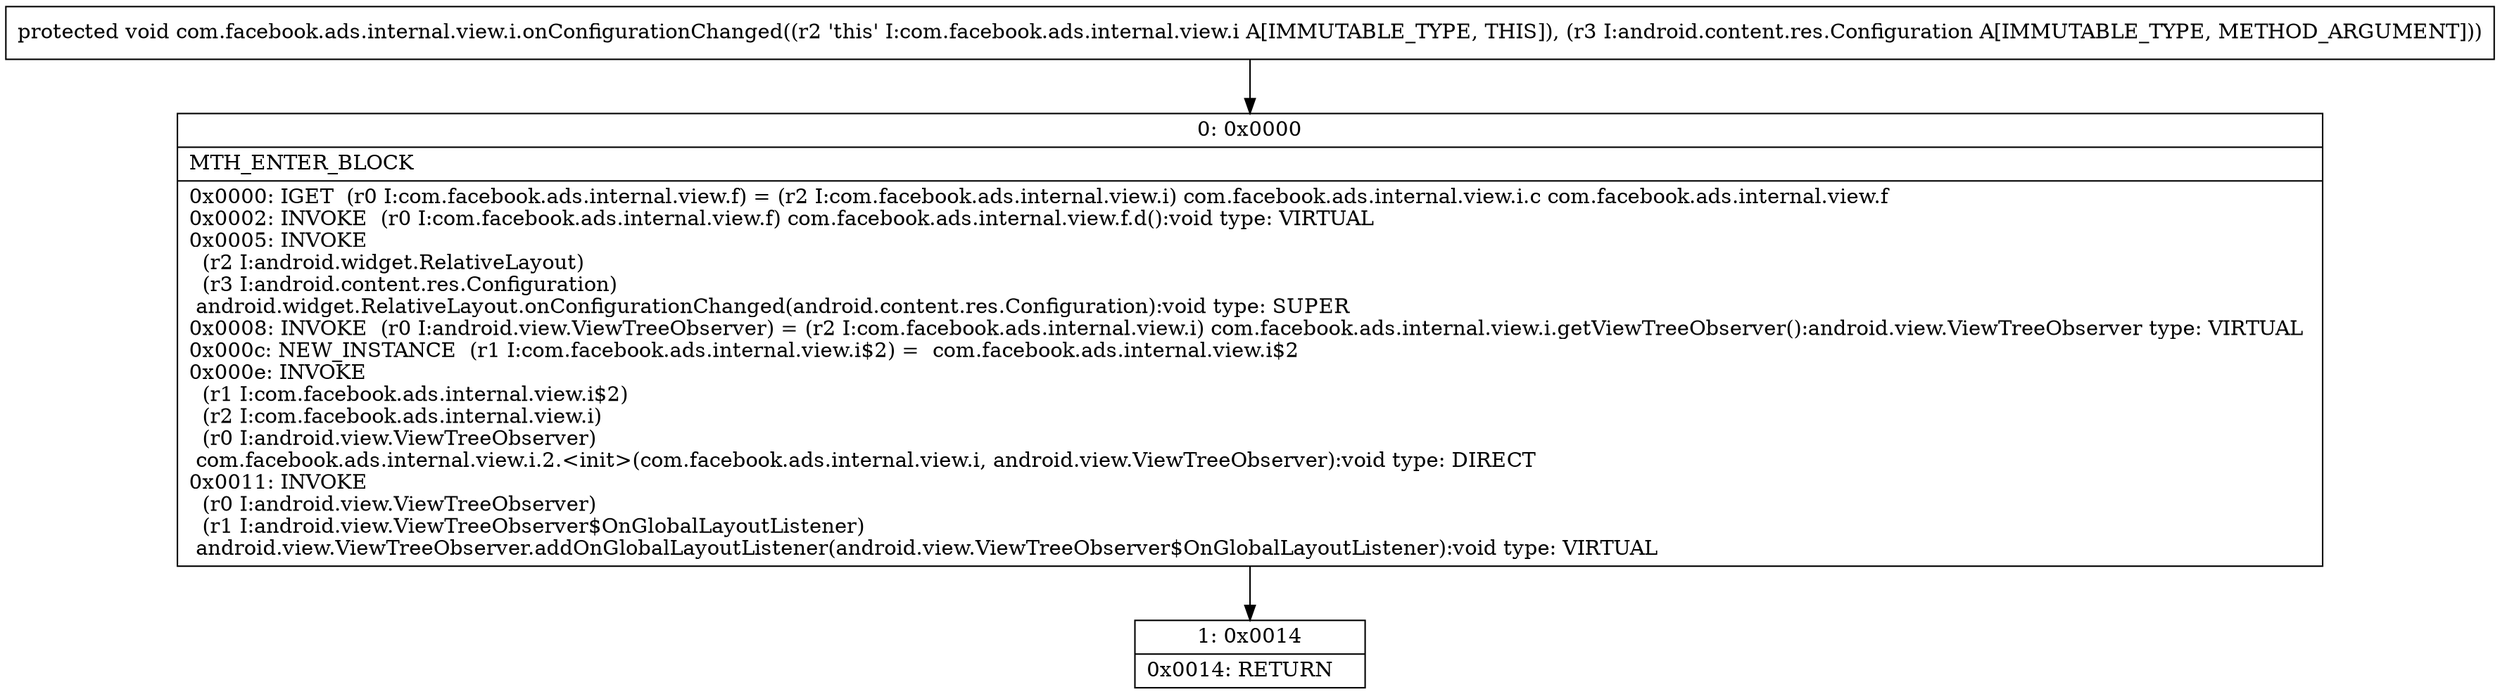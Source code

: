 digraph "CFG forcom.facebook.ads.internal.view.i.onConfigurationChanged(Landroid\/content\/res\/Configuration;)V" {
Node_0 [shape=record,label="{0\:\ 0x0000|MTH_ENTER_BLOCK\l|0x0000: IGET  (r0 I:com.facebook.ads.internal.view.f) = (r2 I:com.facebook.ads.internal.view.i) com.facebook.ads.internal.view.i.c com.facebook.ads.internal.view.f \l0x0002: INVOKE  (r0 I:com.facebook.ads.internal.view.f) com.facebook.ads.internal.view.f.d():void type: VIRTUAL \l0x0005: INVOKE  \l  (r2 I:android.widget.RelativeLayout)\l  (r3 I:android.content.res.Configuration)\l android.widget.RelativeLayout.onConfigurationChanged(android.content.res.Configuration):void type: SUPER \l0x0008: INVOKE  (r0 I:android.view.ViewTreeObserver) = (r2 I:com.facebook.ads.internal.view.i) com.facebook.ads.internal.view.i.getViewTreeObserver():android.view.ViewTreeObserver type: VIRTUAL \l0x000c: NEW_INSTANCE  (r1 I:com.facebook.ads.internal.view.i$2) =  com.facebook.ads.internal.view.i$2 \l0x000e: INVOKE  \l  (r1 I:com.facebook.ads.internal.view.i$2)\l  (r2 I:com.facebook.ads.internal.view.i)\l  (r0 I:android.view.ViewTreeObserver)\l com.facebook.ads.internal.view.i.2.\<init\>(com.facebook.ads.internal.view.i, android.view.ViewTreeObserver):void type: DIRECT \l0x0011: INVOKE  \l  (r0 I:android.view.ViewTreeObserver)\l  (r1 I:android.view.ViewTreeObserver$OnGlobalLayoutListener)\l android.view.ViewTreeObserver.addOnGlobalLayoutListener(android.view.ViewTreeObserver$OnGlobalLayoutListener):void type: VIRTUAL \l}"];
Node_1 [shape=record,label="{1\:\ 0x0014|0x0014: RETURN   \l}"];
MethodNode[shape=record,label="{protected void com.facebook.ads.internal.view.i.onConfigurationChanged((r2 'this' I:com.facebook.ads.internal.view.i A[IMMUTABLE_TYPE, THIS]), (r3 I:android.content.res.Configuration A[IMMUTABLE_TYPE, METHOD_ARGUMENT])) }"];
MethodNode -> Node_0;
Node_0 -> Node_1;
}

